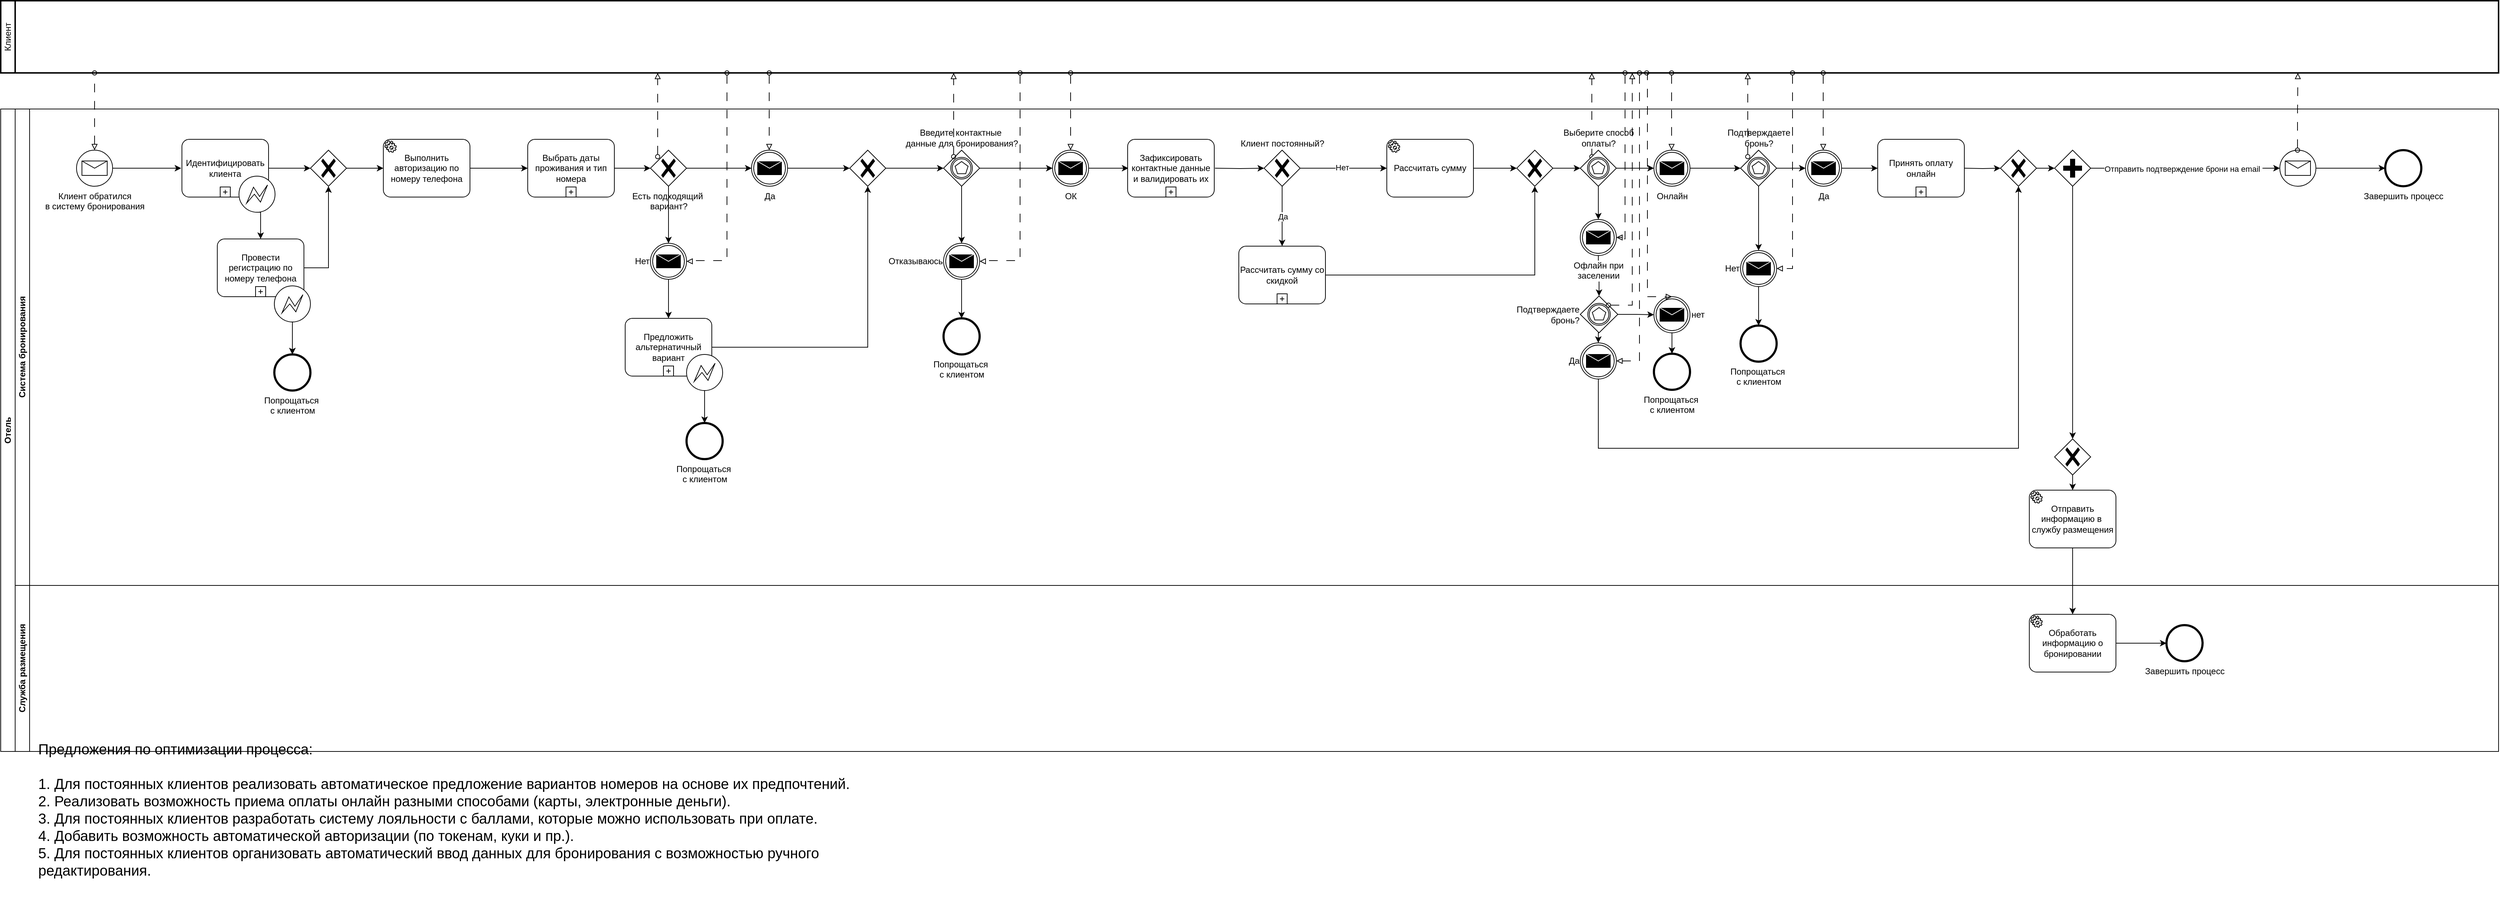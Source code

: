 <mxfile version="24.2.8" type="device">
  <diagram name="Страница — 1" id="9ZE65l1KGwTKhNTBGq4V">
    <mxGraphModel dx="1225" dy="711" grid="1" gridSize="10" guides="1" tooltips="1" connect="1" arrows="1" fold="1" page="1" pageScale="1" pageWidth="827" pageHeight="1169" math="0" shadow="0">
      <root>
        <mxCell id="0" />
        <mxCell id="1" parent="0" />
        <mxCell id="1THvELaNy-AiXl3zuCS2-1" value="Клиент" style="swimlane;html=1;startSize=20;fontStyle=0;collapsible=0;horizontal=0;swimlaneLine=1;swimlaneFillColor=#ffffff;strokeWidth=2;whiteSpace=wrap;" vertex="1" parent="1">
          <mxGeometry x="40" y="30" width="3460" height="100" as="geometry" />
        </mxCell>
        <mxCell id="1THvELaNy-AiXl3zuCS2-7" value="Отель" style="swimlane;html=1;childLayout=stackLayout;resizeParent=1;resizeParentMax=0;horizontal=0;startSize=20;horizontalStack=0;whiteSpace=wrap;" vertex="1" parent="1">
          <mxGeometry x="40" y="180" width="3460" height="890" as="geometry" />
        </mxCell>
        <mxCell id="1THvELaNy-AiXl3zuCS2-8" value="Система бронирования" style="swimlane;html=1;startSize=20;horizontal=0;" vertex="1" parent="1THvELaNy-AiXl3zuCS2-7">
          <mxGeometry x="20" width="3440" height="660" as="geometry" />
        </mxCell>
        <mxCell id="1THvELaNy-AiXl3zuCS2-11" value="Клиент обратился&lt;div&gt;в систему бронирования&lt;/div&gt;" style="points=[[0.145,0.145,0],[0.5,0,0],[0.855,0.145,0],[1,0.5,0],[0.855,0.855,0],[0.5,1,0],[0.145,0.855,0],[0,0.5,0]];shape=mxgraph.bpmn.event;html=1;verticalLabelPosition=bottom;labelBackgroundColor=#ffffff;verticalAlign=top;align=center;perimeter=ellipsePerimeter;outlineConnect=0;aspect=fixed;outline=standard;symbol=message;" vertex="1" parent="1THvELaNy-AiXl3zuCS2-8">
          <mxGeometry x="85" y="57" width="50" height="50" as="geometry" />
        </mxCell>
        <mxCell id="1THvELaNy-AiXl3zuCS2-18" style="edgeStyle=orthogonalEdgeStyle;rounded=0;orthogonalLoop=1;jettySize=auto;html=1;exitX=1;exitY=0.5;exitDx=0;exitDy=0;exitPerimeter=0;entryX=0;entryY=0.5;entryDx=0;entryDy=0;entryPerimeter=0;" edge="1" parent="1THvELaNy-AiXl3zuCS2-8" source="1THvELaNy-AiXl3zuCS2-11">
          <mxGeometry relative="1" as="geometry">
            <mxPoint x="230" y="82" as="targetPoint" />
          </mxGeometry>
        </mxCell>
        <mxCell id="1THvELaNy-AiXl3zuCS2-32" style="edgeStyle=orthogonalEdgeStyle;rounded=0;orthogonalLoop=1;jettySize=auto;html=1;exitX=1;exitY=0.5;exitDx=0;exitDy=0;exitPerimeter=0;" edge="1" parent="1THvELaNy-AiXl3zuCS2-8" source="1THvELaNy-AiXl3zuCS2-20" target="1THvELaNy-AiXl3zuCS2-31">
          <mxGeometry relative="1" as="geometry" />
        </mxCell>
        <mxCell id="1THvELaNy-AiXl3zuCS2-20" value="Идентифицировать&lt;div&gt;клиента&lt;/div&gt;" style="points=[[0.25,0,0],[0.5,0,0],[0.75,0,0],[1,0.25,0],[1,0.5,0],[1,0.75,0],[0.75,1,0],[0.5,1,0],[0.25,1,0],[0,0.75,0],[0,0.5,0],[0,0.25,0]];shape=mxgraph.bpmn.task;whiteSpace=wrap;rectStyle=rounded;size=10;html=1;container=1;expand=0;collapsible=0;taskMarker=abstract;isLoopSub=1;" vertex="1" parent="1THvELaNy-AiXl3zuCS2-8">
          <mxGeometry x="231" y="42" width="120" height="80" as="geometry" />
        </mxCell>
        <mxCell id="1THvELaNy-AiXl3zuCS2-21" value="" style="points=[[0.145,0.145,0],[0.5,0,0],[0.855,0.145,0],[1,0.5,0],[0.855,0.855,0],[0.5,1,0],[0.145,0.855,0],[0,0.5,0]];shape=mxgraph.bpmn.event;html=1;verticalLabelPosition=bottom;labelBackgroundColor=#ffffff;verticalAlign=top;align=center;perimeter=ellipsePerimeter;outlineConnect=0;aspect=fixed;outline=eventInt;symbol=error;" vertex="1" parent="1THvELaNy-AiXl3zuCS2-20">
          <mxGeometry x="79" y="51" width="50" height="50" as="geometry" />
        </mxCell>
        <mxCell id="1THvELaNy-AiXl3zuCS2-36" style="edgeStyle=orthogonalEdgeStyle;rounded=0;orthogonalLoop=1;jettySize=auto;html=1;exitX=1;exitY=0.5;exitDx=0;exitDy=0;exitPerimeter=0;" edge="1" parent="1THvELaNy-AiXl3zuCS2-8" source="1THvELaNy-AiXl3zuCS2-22">
          <mxGeometry relative="1" as="geometry">
            <mxPoint x="710" y="82" as="targetPoint" />
          </mxGeometry>
        </mxCell>
        <mxCell id="1THvELaNy-AiXl3zuCS2-22" value="Выполнить авторизацию по номеру телефона" style="points=[[0.25,0,0],[0.5,0,0],[0.75,0,0],[1,0.25,0],[1,0.5,0],[1,0.75,0],[0.75,1,0],[0.5,1,0],[0.25,1,0],[0,0.75,0],[0,0.5,0],[0,0.25,0]];shape=mxgraph.bpmn.task;whiteSpace=wrap;rectStyle=rounded;size=10;html=1;container=1;expand=0;collapsible=0;taskMarker=service;" vertex="1" parent="1THvELaNy-AiXl3zuCS2-8">
          <mxGeometry x="510" y="42" width="120" height="80" as="geometry" />
        </mxCell>
        <mxCell id="1THvELaNy-AiXl3zuCS2-24" value="Провести регистрацию по номеру телефона" style="points=[[0.25,0,0],[0.5,0,0],[0.75,0,0],[1,0.25,0],[1,0.5,0],[1,0.75,0],[0.75,1,0],[0.5,1,0],[0.25,1,0],[0,0.75,0],[0,0.5,0],[0,0.25,0]];shape=mxgraph.bpmn.task;whiteSpace=wrap;rectStyle=rounded;size=10;html=1;container=1;expand=0;collapsible=0;taskMarker=abstract;isLoopSub=1;" vertex="1" parent="1THvELaNy-AiXl3zuCS2-8">
          <mxGeometry x="280" y="180" width="120" height="80" as="geometry" />
        </mxCell>
        <mxCell id="1THvELaNy-AiXl3zuCS2-25" value="" style="points=[[0.145,0.145,0],[0.5,0,0],[0.855,0.145,0],[1,0.5,0],[0.855,0.855,0],[0.5,1,0],[0.145,0.855,0],[0,0.5,0]];shape=mxgraph.bpmn.event;html=1;verticalLabelPosition=bottom;labelBackgroundColor=#ffffff;verticalAlign=top;align=center;perimeter=ellipsePerimeter;outlineConnect=0;aspect=fixed;outline=eventInt;symbol=error;" vertex="1" parent="1THvELaNy-AiXl3zuCS2-24">
          <mxGeometry x="79" y="65" width="50" height="50" as="geometry" />
        </mxCell>
        <mxCell id="1THvELaNy-AiXl3zuCS2-26" style="edgeStyle=orthogonalEdgeStyle;rounded=0;orthogonalLoop=1;jettySize=auto;html=1;exitX=0.5;exitY=1;exitDx=0;exitDy=0;exitPerimeter=0;entryX=0.5;entryY=0;entryDx=0;entryDy=0;entryPerimeter=0;" edge="1" parent="1THvELaNy-AiXl3zuCS2-8" source="1THvELaNy-AiXl3zuCS2-21" target="1THvELaNy-AiXl3zuCS2-24">
          <mxGeometry relative="1" as="geometry" />
        </mxCell>
        <mxCell id="1THvELaNy-AiXl3zuCS2-27" value="Попрощаться&amp;nbsp;&lt;div&gt;с клиентом&lt;/div&gt;" style="points=[[0.145,0.145,0],[0.5,0,0],[0.855,0.145,0],[1,0.5,0],[0.855,0.855,0],[0.5,1,0],[0.145,0.855,0],[0,0.5,0]];shape=mxgraph.bpmn.event;html=1;verticalLabelPosition=bottom;labelBackgroundColor=#ffffff;verticalAlign=top;align=center;perimeter=ellipsePerimeter;outlineConnect=0;aspect=fixed;outline=end;symbol=terminate2;" vertex="1" parent="1THvELaNy-AiXl3zuCS2-8">
          <mxGeometry x="359" y="340" width="50" height="50" as="geometry" />
        </mxCell>
        <mxCell id="1THvELaNy-AiXl3zuCS2-29" style="edgeStyle=orthogonalEdgeStyle;rounded=0;orthogonalLoop=1;jettySize=auto;html=1;exitX=0.5;exitY=1;exitDx=0;exitDy=0;exitPerimeter=0;entryX=0.5;entryY=0;entryDx=0;entryDy=0;entryPerimeter=0;" edge="1" parent="1THvELaNy-AiXl3zuCS2-8" source="1THvELaNy-AiXl3zuCS2-25" target="1THvELaNy-AiXl3zuCS2-27">
          <mxGeometry relative="1" as="geometry" />
        </mxCell>
        <mxCell id="1THvELaNy-AiXl3zuCS2-31" value="" style="points=[[0.25,0.25,0],[0.5,0,0],[0.75,0.25,0],[1,0.5,0],[0.75,0.75,0],[0.5,1,0],[0.25,0.75,0],[0,0.5,0]];shape=mxgraph.bpmn.gateway2;html=1;verticalLabelPosition=bottom;labelBackgroundColor=#ffffff;verticalAlign=top;align=center;perimeter=rhombusPerimeter;outlineConnect=0;outline=none;symbol=none;gwType=exclusive;" vertex="1" parent="1THvELaNy-AiXl3zuCS2-8">
          <mxGeometry x="409" y="57" width="50" height="50" as="geometry" />
        </mxCell>
        <mxCell id="1THvELaNy-AiXl3zuCS2-33" style="edgeStyle=orthogonalEdgeStyle;rounded=0;orthogonalLoop=1;jettySize=auto;html=1;exitX=1;exitY=0.5;exitDx=0;exitDy=0;exitPerimeter=0;entryX=0.5;entryY=1;entryDx=0;entryDy=0;entryPerimeter=0;" edge="1" parent="1THvELaNy-AiXl3zuCS2-8" source="1THvELaNy-AiXl3zuCS2-24" target="1THvELaNy-AiXl3zuCS2-31">
          <mxGeometry relative="1" as="geometry" />
        </mxCell>
        <mxCell id="1THvELaNy-AiXl3zuCS2-34" style="edgeStyle=orthogonalEdgeStyle;rounded=0;orthogonalLoop=1;jettySize=auto;html=1;exitX=1;exitY=0.5;exitDx=0;exitDy=0;exitPerimeter=0;entryX=0;entryY=0.5;entryDx=0;entryDy=0;entryPerimeter=0;" edge="1" parent="1THvELaNy-AiXl3zuCS2-8" source="1THvELaNy-AiXl3zuCS2-31" target="1THvELaNy-AiXl3zuCS2-22">
          <mxGeometry relative="1" as="geometry" />
        </mxCell>
        <mxCell id="1THvELaNy-AiXl3zuCS2-38" value="Введите контактные&amp;nbsp;&lt;div&gt;данные для бронирования?&lt;/div&gt;" style="points=[[0.25,0.25,0],[0.5,0,0],[0.75,0.25,0],[1,0.5,0],[0.75,0.75,0],[0.5,1,0],[0.25,0.75,0],[0,0.5,0]];shape=mxgraph.bpmn.gateway2;html=1;verticalLabelPosition=top;labelBackgroundColor=#ffffff;verticalAlign=bottom;align=center;perimeter=rhombusPerimeter;outlineConnect=0;outline=catching;symbol=multiple;labelPosition=center;" vertex="1" parent="1THvELaNy-AiXl3zuCS2-8">
          <mxGeometry x="1286" y="57" width="50" height="50" as="geometry" />
        </mxCell>
        <mxCell id="1THvELaNy-AiXl3zuCS2-40" value="ОК" style="points=[[0.145,0.145,0],[0.5,0,0],[0.855,0.145,0],[1,0.5,0],[0.855,0.855,0],[0.5,1,0],[0.145,0.855,0],[0,0.5,0]];shape=mxgraph.bpmn.event;html=1;verticalLabelPosition=bottom;labelBackgroundColor=#ffffff;verticalAlign=top;align=center;perimeter=ellipsePerimeter;outlineConnect=0;aspect=fixed;outline=throwing;symbol=message;" vertex="1" parent="1THvELaNy-AiXl3zuCS2-8">
          <mxGeometry x="1437" y="57" width="50" height="50" as="geometry" />
        </mxCell>
        <mxCell id="1THvELaNy-AiXl3zuCS2-52" style="edgeStyle=orthogonalEdgeStyle;rounded=0;orthogonalLoop=1;jettySize=auto;html=1;exitX=0.5;exitY=1;exitDx=0;exitDy=0;exitPerimeter=0;" edge="1" parent="1THvELaNy-AiXl3zuCS2-8" source="1THvELaNy-AiXl3zuCS2-45" target="1THvELaNy-AiXl3zuCS2-51">
          <mxGeometry relative="1" as="geometry" />
        </mxCell>
        <mxCell id="1THvELaNy-AiXl3zuCS2-45" value="Отказываюсь" style="points=[[0.145,0.145,0],[0.5,0,0],[0.855,0.145,0],[1,0.5,0],[0.855,0.855,0],[0.5,1,0],[0.145,0.855,0],[0,0.5,0]];shape=mxgraph.bpmn.event;html=1;verticalLabelPosition=middle;labelBackgroundColor=#ffffff;verticalAlign=middle;align=right;perimeter=ellipsePerimeter;outlineConnect=0;aspect=fixed;outline=throwing;symbol=message;labelPosition=left;" vertex="1" parent="1THvELaNy-AiXl3zuCS2-8">
          <mxGeometry x="1286" y="186" width="50" height="50" as="geometry" />
        </mxCell>
        <mxCell id="1THvELaNy-AiXl3zuCS2-47" style="edgeStyle=orthogonalEdgeStyle;rounded=0;orthogonalLoop=1;jettySize=auto;html=1;dashed=1;dashPattern=12 12;strokeColor=default;align=center;verticalAlign=middle;fontFamily=Helvetica;fontSize=11;fontColor=default;labelBackgroundColor=default;startArrow=oval;startFill=0;endArrow=block;endFill=0;entryX=0.5;entryY=0;entryDx=0;entryDy=0;entryPerimeter=0;" edge="1" parent="1THvELaNy-AiXl3zuCS2-8" target="1THvELaNy-AiXl3zuCS2-40">
          <mxGeometry relative="1" as="geometry">
            <mxPoint x="1462" y="101.818" as="targetPoint" />
            <Array as="points">
              <mxPoint x="1462" y="57" />
            </Array>
            <mxPoint x="1462" y="-50" as="sourcePoint" />
          </mxGeometry>
        </mxCell>
        <mxCell id="1THvELaNy-AiXl3zuCS2-50" style="edgeStyle=orthogonalEdgeStyle;rounded=0;orthogonalLoop=1;jettySize=auto;html=1;dashed=1;dashPattern=12 12;strokeColor=default;align=center;verticalAlign=middle;fontFamily=Helvetica;fontSize=11;fontColor=default;labelBackgroundColor=default;startArrow=oval;startFill=0;endArrow=block;endFill=0;entryX=1;entryY=0.5;entryDx=0;entryDy=0;entryPerimeter=0;" edge="1" parent="1THvELaNy-AiXl3zuCS2-8" target="1THvELaNy-AiXl3zuCS2-45">
          <mxGeometry relative="1" as="geometry">
            <mxPoint x="1392" y="71" as="targetPoint" />
            <Array as="points">
              <mxPoint x="1392" y="210" />
              <mxPoint x="1342" y="210" />
            </Array>
            <mxPoint x="1392" y="-50" as="sourcePoint" />
          </mxGeometry>
        </mxCell>
        <mxCell id="1THvELaNy-AiXl3zuCS2-51" value="Попрощаться&amp;nbsp;&lt;div&gt;с клиентом&lt;/div&gt;" style="points=[[0.145,0.145,0],[0.5,0,0],[0.855,0.145,0],[1,0.5,0],[0.855,0.855,0],[0.5,1,0],[0.145,0.855,0],[0,0.5,0]];shape=mxgraph.bpmn.event;html=1;verticalLabelPosition=bottom;labelBackgroundColor=#ffffff;verticalAlign=top;align=center;perimeter=ellipsePerimeter;outlineConnect=0;aspect=fixed;outline=end;symbol=terminate2;" vertex="1" parent="1THvELaNy-AiXl3zuCS2-8">
          <mxGeometry x="1286" y="290" width="50" height="50" as="geometry" />
        </mxCell>
        <mxCell id="1THvELaNy-AiXl3zuCS2-53" style="edgeStyle=orthogonalEdgeStyle;rounded=0;orthogonalLoop=1;jettySize=auto;html=1;exitX=1;exitY=0.5;exitDx=0;exitDy=0;exitPerimeter=0;entryX=0;entryY=0.5;entryDx=0;entryDy=0;entryPerimeter=0;" edge="1" parent="1THvELaNy-AiXl3zuCS2-8" source="1THvELaNy-AiXl3zuCS2-38" target="1THvELaNy-AiXl3zuCS2-40">
          <mxGeometry relative="1" as="geometry" />
        </mxCell>
        <mxCell id="1THvELaNy-AiXl3zuCS2-54" style="edgeStyle=orthogonalEdgeStyle;rounded=0;orthogonalLoop=1;jettySize=auto;html=1;exitX=0.5;exitY=1;exitDx=0;exitDy=0;exitPerimeter=0;entryX=0.5;entryY=0;entryDx=0;entryDy=0;entryPerimeter=0;" edge="1" parent="1THvELaNy-AiXl3zuCS2-8" source="1THvELaNy-AiXl3zuCS2-38" target="1THvELaNy-AiXl3zuCS2-45">
          <mxGeometry relative="1" as="geometry" />
        </mxCell>
        <mxCell id="1THvELaNy-AiXl3zuCS2-57" value="Выбрать даты проживания и тип номера" style="points=[[0.25,0,0],[0.5,0,0],[0.75,0,0],[1,0.25,0],[1,0.5,0],[1,0.75,0],[0.75,1,0],[0.5,1,0],[0.25,1,0],[0,0.75,0],[0,0.5,0],[0,0.25,0]];shape=mxgraph.bpmn.task;whiteSpace=wrap;rectStyle=rounded;size=10;html=1;container=1;expand=0;collapsible=0;taskMarker=abstract;isLoopSub=1;" vertex="1" parent="1THvELaNy-AiXl3zuCS2-8">
          <mxGeometry x="710" y="42" width="120" height="80" as="geometry" />
        </mxCell>
        <mxCell id="1THvELaNy-AiXl3zuCS2-60" value="Есть подходящий&amp;nbsp;&lt;div&gt;вариант?&lt;/div&gt;" style="points=[[0.25,0.25,0],[0.5,0,0],[0.75,0.25,0],[1,0.5,0],[0.75,0.75,0],[0.5,1,0],[0.25,0.75,0],[0,0.5,0]];shape=mxgraph.bpmn.gateway2;html=1;verticalLabelPosition=bottom;labelBackgroundColor=#ffffff;verticalAlign=top;align=center;perimeter=rhombusPerimeter;outlineConnect=0;outline=none;symbol=none;gwType=exclusive;" vertex="1" parent="1THvELaNy-AiXl3zuCS2-8">
          <mxGeometry x="880" y="57" width="50" height="50" as="geometry" />
        </mxCell>
        <mxCell id="1THvELaNy-AiXl3zuCS2-61" style="edgeStyle=orthogonalEdgeStyle;rounded=0;orthogonalLoop=1;jettySize=auto;html=1;exitX=1;exitY=0.5;exitDx=0;exitDy=0;exitPerimeter=0;entryX=0;entryY=0.5;entryDx=0;entryDy=0;entryPerimeter=0;" edge="1" parent="1THvELaNy-AiXl3zuCS2-8" source="1THvELaNy-AiXl3zuCS2-57" target="1THvELaNy-AiXl3zuCS2-60">
          <mxGeometry relative="1" as="geometry" />
        </mxCell>
        <mxCell id="1THvELaNy-AiXl3zuCS2-39" style="edgeStyle=orthogonalEdgeStyle;rounded=0;orthogonalLoop=1;jettySize=auto;html=1;dashed=1;dashPattern=12 12;strokeColor=default;align=center;verticalAlign=middle;fontFamily=Helvetica;fontSize=11;fontColor=default;labelBackgroundColor=default;startArrow=oval;startFill=0;endArrow=block;endFill=0;" edge="1" parent="1THvELaNy-AiXl3zuCS2-8">
          <mxGeometry relative="1" as="geometry">
            <mxPoint x="890" y="-50" as="targetPoint" />
            <Array as="points">
              <mxPoint x="890" y="66" />
            </Array>
            <mxPoint x="890" y="66" as="sourcePoint" />
          </mxGeometry>
        </mxCell>
        <mxCell id="1THvELaNy-AiXl3zuCS2-63" value="Да" style="points=[[0.145,0.145,0],[0.5,0,0],[0.855,0.145,0],[1,0.5,0],[0.855,0.855,0],[0.5,1,0],[0.145,0.855,0],[0,0.5,0]];shape=mxgraph.bpmn.event;html=1;verticalLabelPosition=bottom;labelBackgroundColor=#ffffff;verticalAlign=top;align=center;perimeter=ellipsePerimeter;outlineConnect=0;aspect=fixed;outline=throwing;symbol=message;" vertex="1" parent="1THvELaNy-AiXl3zuCS2-8">
          <mxGeometry x="1020" y="57" width="50" height="50" as="geometry" />
        </mxCell>
        <mxCell id="1THvELaNy-AiXl3zuCS2-64" style="edgeStyle=orthogonalEdgeStyle;rounded=0;orthogonalLoop=1;jettySize=auto;html=1;dashed=1;dashPattern=12 12;strokeColor=default;align=center;verticalAlign=middle;fontFamily=Helvetica;fontSize=11;fontColor=default;labelBackgroundColor=default;startArrow=oval;startFill=0;endArrow=block;endFill=0;entryX=0.5;entryY=0;entryDx=0;entryDy=0;entryPerimeter=0;" edge="1" parent="1THvELaNy-AiXl3zuCS2-8">
          <mxGeometry relative="1" as="geometry">
            <mxPoint x="1044.5" y="57" as="targetPoint" />
            <Array as="points">
              <mxPoint x="1044.5" y="57" />
            </Array>
            <mxPoint x="1044.5" y="-50" as="sourcePoint" />
          </mxGeometry>
        </mxCell>
        <mxCell id="1THvELaNy-AiXl3zuCS2-65" style="edgeStyle=orthogonalEdgeStyle;rounded=0;orthogonalLoop=1;jettySize=auto;html=1;exitX=0.5;exitY=1;exitDx=0;exitDy=0;exitPerimeter=0;" edge="1" parent="1THvELaNy-AiXl3zuCS2-8" source="1THvELaNy-AiXl3zuCS2-66">
          <mxGeometry relative="1" as="geometry">
            <mxPoint x="905" y="290" as="targetPoint" />
          </mxGeometry>
        </mxCell>
        <mxCell id="1THvELaNy-AiXl3zuCS2-66" value="Нет" style="points=[[0.145,0.145,0],[0.5,0,0],[0.855,0.145,0],[1,0.5,0],[0.855,0.855,0],[0.5,1,0],[0.145,0.855,0],[0,0.5,0]];shape=mxgraph.bpmn.event;html=1;verticalLabelPosition=middle;labelBackgroundColor=#ffffff;verticalAlign=middle;align=right;perimeter=ellipsePerimeter;outlineConnect=0;aspect=fixed;outline=throwing;symbol=message;labelPosition=left;" vertex="1" parent="1THvELaNy-AiXl3zuCS2-8">
          <mxGeometry x="880" y="186" width="50" height="50" as="geometry" />
        </mxCell>
        <mxCell id="1THvELaNy-AiXl3zuCS2-67" style="edgeStyle=orthogonalEdgeStyle;rounded=0;orthogonalLoop=1;jettySize=auto;html=1;dashed=1;dashPattern=12 12;strokeColor=default;align=center;verticalAlign=middle;fontFamily=Helvetica;fontSize=11;fontColor=default;labelBackgroundColor=default;startArrow=oval;startFill=0;endArrow=block;endFill=0;entryX=1;entryY=0.5;entryDx=0;entryDy=0;entryPerimeter=0;" edge="1" parent="1THvELaNy-AiXl3zuCS2-8" target="1THvELaNy-AiXl3zuCS2-66">
          <mxGeometry relative="1" as="geometry">
            <mxPoint x="986" y="71" as="targetPoint" />
            <Array as="points">
              <mxPoint x="986" y="210" />
              <mxPoint x="936" y="210" />
            </Array>
            <mxPoint x="986" y="-50" as="sourcePoint" />
          </mxGeometry>
        </mxCell>
        <mxCell id="1THvELaNy-AiXl3zuCS2-69" style="edgeStyle=orthogonalEdgeStyle;rounded=0;orthogonalLoop=1;jettySize=auto;html=1;exitX=0.5;exitY=1;exitDx=0;exitDy=0;exitPerimeter=0;entryX=0.5;entryY=0;entryDx=0;entryDy=0;entryPerimeter=0;" edge="1" parent="1THvELaNy-AiXl3zuCS2-8" source="1THvELaNy-AiXl3zuCS2-60" target="1THvELaNy-AiXl3zuCS2-66">
          <mxGeometry relative="1" as="geometry" />
        </mxCell>
        <mxCell id="1THvELaNy-AiXl3zuCS2-70" style="edgeStyle=orthogonalEdgeStyle;rounded=0;orthogonalLoop=1;jettySize=auto;html=1;exitX=1;exitY=0.5;exitDx=0;exitDy=0;exitPerimeter=0;entryX=0;entryY=0.5;entryDx=0;entryDy=0;entryPerimeter=0;" edge="1" parent="1THvELaNy-AiXl3zuCS2-8" source="1THvELaNy-AiXl3zuCS2-60" target="1THvELaNy-AiXl3zuCS2-63">
          <mxGeometry relative="1" as="geometry" />
        </mxCell>
        <mxCell id="1THvELaNy-AiXl3zuCS2-71" value="Предложить альтернатичный вариант" style="points=[[0.25,0,0],[0.5,0,0],[0.75,0,0],[1,0.25,0],[1,0.5,0],[1,0.75,0],[0.75,1,0],[0.5,1,0],[0.25,1,0],[0,0.75,0],[0,0.5,0],[0,0.25,0]];shape=mxgraph.bpmn.task;whiteSpace=wrap;rectStyle=rounded;size=10;html=1;container=1;expand=0;collapsible=0;taskMarker=abstract;isLoopSub=1;" vertex="1" parent="1THvELaNy-AiXl3zuCS2-8">
          <mxGeometry x="845" y="290" width="120" height="80" as="geometry" />
        </mxCell>
        <mxCell id="1THvELaNy-AiXl3zuCS2-75" value="" style="points=[[0.145,0.145,0],[0.5,0,0],[0.855,0.145,0],[1,0.5,0],[0.855,0.855,0],[0.5,1,0],[0.145,0.855,0],[0,0.5,0]];shape=mxgraph.bpmn.event;html=1;verticalLabelPosition=bottom;labelBackgroundColor=#ffffff;verticalAlign=top;align=center;perimeter=ellipsePerimeter;outlineConnect=0;aspect=fixed;outline=eventInt;symbol=error;" vertex="1" parent="1THvELaNy-AiXl3zuCS2-71">
          <mxGeometry x="85" y="50" width="50" height="50" as="geometry" />
        </mxCell>
        <mxCell id="1THvELaNy-AiXl3zuCS2-76" value="Попрощаться&amp;nbsp;&lt;div&gt;с клиентом&lt;/div&gt;" style="points=[[0.145,0.145,0],[0.5,0,0],[0.855,0.145,0],[1,0.5,0],[0.855,0.855,0],[0.5,1,0],[0.145,0.855,0],[0,0.5,0]];shape=mxgraph.bpmn.event;html=1;verticalLabelPosition=bottom;labelBackgroundColor=#ffffff;verticalAlign=top;align=center;perimeter=ellipsePerimeter;outlineConnect=0;aspect=fixed;outline=end;symbol=terminate2;" vertex="1" parent="1THvELaNy-AiXl3zuCS2-71">
          <mxGeometry x="85" y="145" width="50" height="50" as="geometry" />
        </mxCell>
        <mxCell id="1THvELaNy-AiXl3zuCS2-77" value="" style="edgeStyle=orthogonalEdgeStyle;rounded=0;orthogonalLoop=1;jettySize=auto;html=1;" edge="1" parent="1THvELaNy-AiXl3zuCS2-71" source="1THvELaNy-AiXl3zuCS2-75" target="1THvELaNy-AiXl3zuCS2-76">
          <mxGeometry relative="1" as="geometry" />
        </mxCell>
        <mxCell id="1THvELaNy-AiXl3zuCS2-74" value="" style="edgeStyle=orthogonalEdgeStyle;rounded=0;orthogonalLoop=1;jettySize=auto;html=1;" edge="1" parent="1THvELaNy-AiXl3zuCS2-8" source="1THvELaNy-AiXl3zuCS2-25" target="1THvELaNy-AiXl3zuCS2-27">
          <mxGeometry relative="1" as="geometry" />
        </mxCell>
        <mxCell id="1THvELaNy-AiXl3zuCS2-78" value="" style="points=[[0.25,0.25,0],[0.5,0,0],[0.75,0.25,0],[1,0.5,0],[0.75,0.75,0],[0.5,1,0],[0.25,0.75,0],[0,0.5,0]];shape=mxgraph.bpmn.gateway2;html=1;verticalLabelPosition=bottom;labelBackgroundColor=#ffffff;verticalAlign=top;align=center;perimeter=rhombusPerimeter;outlineConnect=0;outline=none;symbol=none;gwType=exclusive;" vertex="1" parent="1THvELaNy-AiXl3zuCS2-8">
          <mxGeometry x="1156" y="57" width="50" height="50" as="geometry" />
        </mxCell>
        <mxCell id="1THvELaNy-AiXl3zuCS2-79" style="edgeStyle=orthogonalEdgeStyle;rounded=0;orthogonalLoop=1;jettySize=auto;html=1;exitX=1;exitY=0.5;exitDx=0;exitDy=0;exitPerimeter=0;entryX=0;entryY=0.5;entryDx=0;entryDy=0;entryPerimeter=0;" edge="1" parent="1THvELaNy-AiXl3zuCS2-8" source="1THvELaNy-AiXl3zuCS2-63" target="1THvELaNy-AiXl3zuCS2-78">
          <mxGeometry relative="1" as="geometry" />
        </mxCell>
        <mxCell id="1THvELaNy-AiXl3zuCS2-80" style="edgeStyle=orthogonalEdgeStyle;rounded=0;orthogonalLoop=1;jettySize=auto;html=1;exitX=1;exitY=0.5;exitDx=0;exitDy=0;exitPerimeter=0;entryX=0.5;entryY=1;entryDx=0;entryDy=0;entryPerimeter=0;" edge="1" parent="1THvELaNy-AiXl3zuCS2-8" source="1THvELaNy-AiXl3zuCS2-71" target="1THvELaNy-AiXl3zuCS2-78">
          <mxGeometry relative="1" as="geometry" />
        </mxCell>
        <mxCell id="1THvELaNy-AiXl3zuCS2-81" style="edgeStyle=orthogonalEdgeStyle;rounded=0;orthogonalLoop=1;jettySize=auto;html=1;exitX=1;exitY=0.5;exitDx=0;exitDy=0;exitPerimeter=0;entryX=0;entryY=0.5;entryDx=0;entryDy=0;entryPerimeter=0;" edge="1" parent="1THvELaNy-AiXl3zuCS2-8" source="1THvELaNy-AiXl3zuCS2-78" target="1THvELaNy-AiXl3zuCS2-38">
          <mxGeometry relative="1" as="geometry" />
        </mxCell>
        <mxCell id="1THvELaNy-AiXl3zuCS2-82" style="edgeStyle=orthogonalEdgeStyle;rounded=0;orthogonalLoop=1;jettySize=auto;html=1;exitX=1;exitY=0.5;exitDx=0;exitDy=0;exitPerimeter=0;entryX=0;entryY=0.5;entryDx=0;entryDy=0;entryPerimeter=0;" edge="1" parent="1THvELaNy-AiXl3zuCS2-8" source="1THvELaNy-AiXl3zuCS2-40">
          <mxGeometry relative="1" as="geometry">
            <mxPoint x="1542" y="82" as="targetPoint" />
          </mxGeometry>
        </mxCell>
        <mxCell id="1THvELaNy-AiXl3zuCS2-85" style="edgeStyle=orthogonalEdgeStyle;rounded=0;orthogonalLoop=1;jettySize=auto;html=1;exitX=1;exitY=0.5;exitDx=0;exitDy=0;exitPerimeter=0;" edge="1" parent="1THvELaNy-AiXl3zuCS2-8" source="1THvELaNy-AiXl3zuCS2-83">
          <mxGeometry relative="1" as="geometry">
            <mxPoint x="1900" y="82" as="targetPoint" />
          </mxGeometry>
        </mxCell>
        <mxCell id="1THvELaNy-AiXl3zuCS2-87" value="Нет" style="edgeLabel;html=1;align=center;verticalAlign=middle;resizable=0;points=[];" vertex="1" connectable="0" parent="1THvELaNy-AiXl3zuCS2-85">
          <mxGeometry x="-0.04" y="-4" relative="1" as="geometry">
            <mxPoint y="-5" as="offset" />
          </mxGeometry>
        </mxCell>
        <mxCell id="1THvELaNy-AiXl3zuCS2-86" value="Да" style="edgeStyle=orthogonalEdgeStyle;rounded=0;orthogonalLoop=1;jettySize=auto;html=1;exitX=0.5;exitY=1;exitDx=0;exitDy=0;exitPerimeter=0;" edge="1" parent="1THvELaNy-AiXl3zuCS2-8" source="1THvELaNy-AiXl3zuCS2-83">
          <mxGeometry x="0.006" relative="1" as="geometry">
            <mxPoint x="1755" y="190" as="targetPoint" />
            <mxPoint as="offset" />
          </mxGeometry>
        </mxCell>
        <mxCell id="1THvELaNy-AiXl3zuCS2-83" value="Клиент постоянный?" style="points=[[0.25,0.25,0],[0.5,0,0],[0.75,0.25,0],[1,0.5,0],[0.75,0.75,0],[0.5,1,0],[0.25,0.75,0],[0,0.5,0]];shape=mxgraph.bpmn.gateway2;html=1;verticalLabelPosition=top;labelBackgroundColor=#ffffff;verticalAlign=bottom;align=center;perimeter=rhombusPerimeter;outlineConnect=0;outline=none;symbol=none;gwType=exclusive;labelPosition=center;" vertex="1" parent="1THvELaNy-AiXl3zuCS2-8">
          <mxGeometry x="1730" y="57" width="50" height="50" as="geometry" />
        </mxCell>
        <mxCell id="1THvELaNy-AiXl3zuCS2-84" style="edgeStyle=orthogonalEdgeStyle;rounded=0;orthogonalLoop=1;jettySize=auto;html=1;exitX=1;exitY=0.5;exitDx=0;exitDy=0;exitPerimeter=0;entryX=0;entryY=0.5;entryDx=0;entryDy=0;entryPerimeter=0;" edge="1" parent="1THvELaNy-AiXl3zuCS2-8" target="1THvELaNy-AiXl3zuCS2-83">
          <mxGeometry relative="1" as="geometry">
            <mxPoint x="1662" y="82" as="sourcePoint" />
          </mxGeometry>
        </mxCell>
        <mxCell id="1THvELaNy-AiXl3zuCS2-89" value="Рассчитать сумму со скидкой" style="points=[[0.25,0,0],[0.5,0,0],[0.75,0,0],[1,0.25,0],[1,0.5,0],[1,0.75,0],[0.75,1,0],[0.5,1,0],[0.25,1,0],[0,0.75,0],[0,0.5,0],[0,0.25,0]];shape=mxgraph.bpmn.task;whiteSpace=wrap;rectStyle=rounded;size=10;html=1;container=1;expand=0;collapsible=0;taskMarker=abstract;isLoopSub=1;" vertex="1" parent="1THvELaNy-AiXl3zuCS2-8">
          <mxGeometry x="1695" y="190" width="120" height="80" as="geometry" />
        </mxCell>
        <mxCell id="1THvELaNy-AiXl3zuCS2-90" value="Рассчитать сумму" style="points=[[0.25,0,0],[0.5,0,0],[0.75,0,0],[1,0.25,0],[1,0.5,0],[1,0.75,0],[0.75,1,0],[0.5,1,0],[0.25,1,0],[0,0.75,0],[0,0.5,0],[0,0.25,0]];shape=mxgraph.bpmn.task;whiteSpace=wrap;rectStyle=rounded;size=10;html=1;container=1;expand=0;collapsible=0;taskMarker=service;" vertex="1" parent="1THvELaNy-AiXl3zuCS2-8">
          <mxGeometry x="1900" y="42" width="120" height="80" as="geometry" />
        </mxCell>
        <mxCell id="1THvELaNy-AiXl3zuCS2-91" value="" style="points=[[0.25,0.25,0],[0.5,0,0],[0.75,0.25,0],[1,0.5,0],[0.75,0.75,0],[0.5,1,0],[0.25,0.75,0],[0,0.5,0]];shape=mxgraph.bpmn.gateway2;html=1;verticalLabelPosition=top;labelBackgroundColor=#ffffff;verticalAlign=bottom;align=center;perimeter=rhombusPerimeter;outlineConnect=0;outline=none;symbol=none;gwType=exclusive;labelPosition=center;" vertex="1" parent="1THvELaNy-AiXl3zuCS2-8">
          <mxGeometry x="2080" y="57" width="50" height="50" as="geometry" />
        </mxCell>
        <mxCell id="1THvELaNy-AiXl3zuCS2-92" style="edgeStyle=orthogonalEdgeStyle;rounded=0;orthogonalLoop=1;jettySize=auto;html=1;exitX=1;exitY=0.5;exitDx=0;exitDy=0;exitPerimeter=0;entryX=0;entryY=0.5;entryDx=0;entryDy=0;entryPerimeter=0;" edge="1" parent="1THvELaNy-AiXl3zuCS2-8" source="1THvELaNy-AiXl3zuCS2-90" target="1THvELaNy-AiXl3zuCS2-91">
          <mxGeometry relative="1" as="geometry" />
        </mxCell>
        <mxCell id="1THvELaNy-AiXl3zuCS2-93" style="edgeStyle=orthogonalEdgeStyle;rounded=0;orthogonalLoop=1;jettySize=auto;html=1;exitX=1;exitY=0.5;exitDx=0;exitDy=0;exitPerimeter=0;entryX=0.5;entryY=1;entryDx=0;entryDy=0;entryPerimeter=0;" edge="1" parent="1THvELaNy-AiXl3zuCS2-8" source="1THvELaNy-AiXl3zuCS2-89" target="1THvELaNy-AiXl3zuCS2-91">
          <mxGeometry relative="1" as="geometry" />
        </mxCell>
        <mxCell id="1THvELaNy-AiXl3zuCS2-96" style="edgeStyle=orthogonalEdgeStyle;rounded=0;orthogonalLoop=1;jettySize=auto;html=1;dashed=1;dashPattern=12 12;strokeColor=default;align=center;verticalAlign=middle;fontFamily=Helvetica;fontSize=11;fontColor=default;labelBackgroundColor=default;startArrow=oval;startFill=0;endArrow=block;endFill=0;" edge="1" parent="1THvELaNy-AiXl3zuCS2-8">
          <mxGeometry relative="1" as="geometry">
            <mxPoint x="2184" y="-50" as="targetPoint" />
            <Array as="points">
              <mxPoint x="2184" y="20" />
              <mxPoint x="2184" y="20" />
            </Array>
            <mxPoint x="2184" y="66" as="sourcePoint" />
          </mxGeometry>
        </mxCell>
        <mxCell id="1THvELaNy-AiXl3zuCS2-95" value="Выберите способ&lt;div&gt;оплаты?&lt;/div&gt;" style="points=[[0.25,0.25,0],[0.5,0,0],[0.75,0.25,0],[1,0.5,0],[0.75,0.75,0],[0.5,1,0],[0.25,0.75,0],[0,0.5,0]];shape=mxgraph.bpmn.gateway2;html=1;verticalLabelPosition=top;labelBackgroundColor=#ffffff;verticalAlign=bottom;align=center;perimeter=rhombusPerimeter;outlineConnect=0;outline=catching;symbol=multiple;labelPosition=center;" vertex="1" parent="1THvELaNy-AiXl3zuCS2-8">
          <mxGeometry x="2168" y="57" width="50" height="50" as="geometry" />
        </mxCell>
        <mxCell id="1THvELaNy-AiXl3zuCS2-97" style="edgeStyle=orthogonalEdgeStyle;rounded=0;orthogonalLoop=1;jettySize=auto;html=1;exitX=1;exitY=0.5;exitDx=0;exitDy=0;exitPerimeter=0;entryX=0;entryY=0.5;entryDx=0;entryDy=0;entryPerimeter=0;" edge="1" parent="1THvELaNy-AiXl3zuCS2-8" source="1THvELaNy-AiXl3zuCS2-91" target="1THvELaNy-AiXl3zuCS2-95">
          <mxGeometry relative="1" as="geometry" />
        </mxCell>
        <mxCell id="1THvELaNy-AiXl3zuCS2-99" value="Онлайн" style="points=[[0.145,0.145,0],[0.5,0,0],[0.855,0.145,0],[1,0.5,0],[0.855,0.855,0],[0.5,1,0],[0.145,0.855,0],[0,0.5,0]];shape=mxgraph.bpmn.event;html=1;verticalLabelPosition=bottom;labelBackgroundColor=#ffffff;verticalAlign=top;align=center;perimeter=ellipsePerimeter;outlineConnect=0;aspect=fixed;outline=throwing;symbol=message;" vertex="1" parent="1THvELaNy-AiXl3zuCS2-8">
          <mxGeometry x="2270" y="57" width="50" height="50" as="geometry" />
        </mxCell>
        <mxCell id="1THvELaNy-AiXl3zuCS2-164" style="edgeStyle=orthogonalEdgeStyle;rounded=0;orthogonalLoop=1;jettySize=auto;html=1;exitX=0.5;exitY=1;exitDx=0;exitDy=0;exitPerimeter=0;" edge="1" parent="1THvELaNy-AiXl3zuCS2-8" source="1THvELaNy-AiXl3zuCS2-102" target="1THvELaNy-AiXl3zuCS2-163">
          <mxGeometry relative="1" as="geometry" />
        </mxCell>
        <mxCell id="1THvELaNy-AiXl3zuCS2-102" value="Офлайн при&lt;div&gt;заселении&lt;/div&gt;" style="points=[[0.145,0.145,0],[0.5,0,0],[0.855,0.145,0],[1,0.5,0],[0.855,0.855,0],[0.5,1,0],[0.145,0.855,0],[0,0.5,0]];shape=mxgraph.bpmn.event;html=1;verticalLabelPosition=bottom;labelBackgroundColor=#ffffff;verticalAlign=top;align=center;perimeter=ellipsePerimeter;outlineConnect=0;aspect=fixed;outline=throwing;symbol=message;" vertex="1" parent="1THvELaNy-AiXl3zuCS2-8">
          <mxGeometry x="2168" y="153" width="50" height="50" as="geometry" />
        </mxCell>
        <mxCell id="1THvELaNy-AiXl3zuCS2-103" style="edgeStyle=orthogonalEdgeStyle;rounded=0;orthogonalLoop=1;jettySize=auto;html=1;exitX=1;exitY=0.5;exitDx=0;exitDy=0;exitPerimeter=0;entryX=0;entryY=0.5;entryDx=0;entryDy=0;entryPerimeter=0;" edge="1" parent="1THvELaNy-AiXl3zuCS2-8" source="1THvELaNy-AiXl3zuCS2-95" target="1THvELaNy-AiXl3zuCS2-99">
          <mxGeometry relative="1" as="geometry" />
        </mxCell>
        <mxCell id="1THvELaNy-AiXl3zuCS2-104" style="edgeStyle=orthogonalEdgeStyle;rounded=0;orthogonalLoop=1;jettySize=auto;html=1;exitX=0.5;exitY=1;exitDx=0;exitDy=0;exitPerimeter=0;entryX=0.5;entryY=0;entryDx=0;entryDy=0;entryPerimeter=0;" edge="1" parent="1THvELaNy-AiXl3zuCS2-8" source="1THvELaNy-AiXl3zuCS2-95" target="1THvELaNy-AiXl3zuCS2-102">
          <mxGeometry relative="1" as="geometry" />
        </mxCell>
        <mxCell id="1THvELaNy-AiXl3zuCS2-105" style="edgeStyle=orthogonalEdgeStyle;rounded=0;orthogonalLoop=1;jettySize=auto;html=1;dashed=1;dashPattern=12 12;strokeColor=default;align=center;verticalAlign=middle;fontFamily=Helvetica;fontSize=11;fontColor=default;labelBackgroundColor=default;startArrow=oval;startFill=0;endArrow=block;endFill=0;entryX=0.5;entryY=0;entryDx=0;entryDy=0;entryPerimeter=0;" edge="1" parent="1THvELaNy-AiXl3zuCS2-8">
          <mxGeometry relative="1" as="geometry">
            <mxPoint x="2294.5" y="57" as="targetPoint" />
            <Array as="points">
              <mxPoint x="2294.5" y="57" />
            </Array>
            <mxPoint x="2294.5" y="-50" as="sourcePoint" />
          </mxGeometry>
        </mxCell>
        <mxCell id="1THvELaNy-AiXl3zuCS2-106" style="edgeStyle=orthogonalEdgeStyle;rounded=0;orthogonalLoop=1;jettySize=auto;html=1;dashed=1;dashPattern=12 12;strokeColor=default;align=center;verticalAlign=middle;fontFamily=Helvetica;fontSize=11;fontColor=default;labelBackgroundColor=default;startArrow=oval;startFill=0;endArrow=block;endFill=0;entryX=1;entryY=0.5;entryDx=0;entryDy=0;entryPerimeter=0;" edge="1" parent="1THvELaNy-AiXl3zuCS2-8" target="1THvELaNy-AiXl3zuCS2-102">
          <mxGeometry relative="1" as="geometry">
            <mxPoint x="2240" y="57" as="targetPoint" />
            <Array as="points">
              <mxPoint x="2230" y="-50" />
              <mxPoint x="2230" y="180" />
              <mxPoint x="2220" y="180" />
              <mxPoint x="2220" y="178" />
            </Array>
            <mxPoint x="2230" y="-50" as="sourcePoint" />
          </mxGeometry>
        </mxCell>
        <mxCell id="1THvELaNy-AiXl3zuCS2-114" value="Подтверждаете &lt;br&gt;бронь?" style="points=[[0.25,0.25,0],[0.5,0,0],[0.75,0.25,0],[1,0.5,0],[0.75,0.75,0],[0.5,1,0],[0.25,0.75,0],[0,0.5,0]];shape=mxgraph.bpmn.gateway2;html=1;verticalLabelPosition=top;labelBackgroundColor=#ffffff;verticalAlign=bottom;align=center;perimeter=rhombusPerimeter;outlineConnect=0;outline=catching;symbol=multiple;labelPosition=center;" vertex="1" parent="1THvELaNy-AiXl3zuCS2-8">
          <mxGeometry x="2390" y="57" width="50" height="50" as="geometry" />
        </mxCell>
        <mxCell id="1THvELaNy-AiXl3zuCS2-115" style="edgeStyle=orthogonalEdgeStyle;rounded=0;orthogonalLoop=1;jettySize=auto;html=1;exitX=1;exitY=0.5;exitDx=0;exitDy=0;exitPerimeter=0;entryX=0;entryY=0.5;entryDx=0;entryDy=0;entryPerimeter=0;" edge="1" parent="1THvELaNy-AiXl3zuCS2-8" source="1THvELaNy-AiXl3zuCS2-99" target="1THvELaNy-AiXl3zuCS2-114">
          <mxGeometry relative="1" as="geometry" />
        </mxCell>
        <mxCell id="1THvELaNy-AiXl3zuCS2-116" value="Да" style="points=[[0.145,0.145,0],[0.5,0,0],[0.855,0.145,0],[1,0.5,0],[0.855,0.855,0],[0.5,1,0],[0.145,0.855,0],[0,0.5,0]];shape=mxgraph.bpmn.event;html=1;verticalLabelPosition=bottom;labelBackgroundColor=#ffffff;verticalAlign=top;align=center;perimeter=ellipsePerimeter;outlineConnect=0;aspect=fixed;outline=throwing;symbol=message;" vertex="1" parent="1THvELaNy-AiXl3zuCS2-8">
          <mxGeometry x="2480" y="57" width="50" height="50" as="geometry" />
        </mxCell>
        <mxCell id="1THvELaNy-AiXl3zuCS2-120" style="edgeStyle=orthogonalEdgeStyle;rounded=0;orthogonalLoop=1;jettySize=auto;html=1;exitX=1;exitY=0.5;exitDx=0;exitDy=0;exitPerimeter=0;entryX=0;entryY=0.5;entryDx=0;entryDy=0;entryPerimeter=0;" edge="1" parent="1THvELaNy-AiXl3zuCS2-8" source="1THvELaNy-AiXl3zuCS2-114" target="1THvELaNy-AiXl3zuCS2-116">
          <mxGeometry relative="1" as="geometry" />
        </mxCell>
        <mxCell id="1THvELaNy-AiXl3zuCS2-121" style="edgeStyle=orthogonalEdgeStyle;rounded=0;orthogonalLoop=1;jettySize=auto;html=1;exitX=1;exitY=0.5;exitDx=0;exitDy=0;exitPerimeter=0;entryX=0;entryY=0.5;entryDx=0;entryDy=0;entryPerimeter=0;" edge="1" parent="1THvELaNy-AiXl3zuCS2-8" source="1THvELaNy-AiXl3zuCS2-116">
          <mxGeometry relative="1" as="geometry">
            <mxPoint x="2580" y="82" as="targetPoint" />
          </mxGeometry>
        </mxCell>
        <mxCell id="1THvELaNy-AiXl3zuCS2-170" value="" style="edgeStyle=orthogonalEdgeStyle;rounded=0;orthogonalLoop=1;jettySize=auto;html=1;" edge="1" parent="1THvELaNy-AiXl3zuCS2-8" source="1THvELaNy-AiXl3zuCS2-122" target="1THvELaNy-AiXl3zuCS2-130">
          <mxGeometry relative="1" as="geometry" />
        </mxCell>
        <mxCell id="1THvELaNy-AiXl3zuCS2-122" value="Нет" style="points=[[0.145,0.145,0],[0.5,0,0],[0.855,0.145,0],[1,0.5,0],[0.855,0.855,0],[0.5,1,0],[0.145,0.855,0],[0,0.5,0]];shape=mxgraph.bpmn.event;html=1;verticalLabelPosition=middle;labelBackgroundColor=#ffffff;verticalAlign=middle;align=right;perimeter=ellipsePerimeter;outlineConnect=0;aspect=fixed;outline=throwing;symbol=message;labelPosition=left;" vertex="1" parent="1THvELaNy-AiXl3zuCS2-8">
          <mxGeometry x="2390" y="196" width="50" height="50" as="geometry" />
        </mxCell>
        <mxCell id="1THvELaNy-AiXl3zuCS2-125" style="edgeStyle=orthogonalEdgeStyle;rounded=0;orthogonalLoop=1;jettySize=auto;html=1;exitX=0.5;exitY=1;exitDx=0;exitDy=0;exitPerimeter=0;entryX=0.5;entryY=0;entryDx=0;entryDy=0;entryPerimeter=0;" edge="1" parent="1THvELaNy-AiXl3zuCS2-8" source="1THvELaNy-AiXl3zuCS2-114" target="1THvELaNy-AiXl3zuCS2-122">
          <mxGeometry relative="1" as="geometry" />
        </mxCell>
        <mxCell id="1THvELaNy-AiXl3zuCS2-126" style="edgeStyle=orthogonalEdgeStyle;rounded=0;orthogonalLoop=1;jettySize=auto;html=1;dashed=1;dashPattern=12 12;strokeColor=default;align=center;verticalAlign=middle;fontFamily=Helvetica;fontSize=11;fontColor=default;labelBackgroundColor=default;startArrow=oval;startFill=0;endArrow=block;endFill=0;" edge="1" parent="1THvELaNy-AiXl3zuCS2-8">
          <mxGeometry relative="1" as="geometry">
            <mxPoint x="2400" y="-50" as="targetPoint" />
            <Array as="points">
              <mxPoint x="2400" y="20" />
              <mxPoint x="2400" y="20" />
            </Array>
            <mxPoint x="2400" y="66" as="sourcePoint" />
          </mxGeometry>
        </mxCell>
        <mxCell id="1THvELaNy-AiXl3zuCS2-127" style="edgeStyle=orthogonalEdgeStyle;rounded=0;orthogonalLoop=1;jettySize=auto;html=1;dashed=1;dashPattern=12 12;strokeColor=default;align=center;verticalAlign=middle;fontFamily=Helvetica;fontSize=11;fontColor=default;labelBackgroundColor=default;startArrow=oval;startFill=0;endArrow=block;endFill=0;entryX=0.5;entryY=0;entryDx=0;entryDy=0;entryPerimeter=0;" edge="1" parent="1THvELaNy-AiXl3zuCS2-8">
          <mxGeometry relative="1" as="geometry">
            <mxPoint x="2504.5" y="57" as="targetPoint" />
            <Array as="points">
              <mxPoint x="2505" y="10" />
              <mxPoint x="2505" y="10" />
            </Array>
            <mxPoint x="2504.5" y="-50" as="sourcePoint" />
          </mxGeometry>
        </mxCell>
        <mxCell id="1THvELaNy-AiXl3zuCS2-128" style="edgeStyle=orthogonalEdgeStyle;rounded=0;orthogonalLoop=1;jettySize=auto;html=1;dashed=1;dashPattern=12 12;strokeColor=default;align=center;verticalAlign=middle;fontFamily=Helvetica;fontSize=11;fontColor=default;labelBackgroundColor=default;startArrow=oval;startFill=0;endArrow=block;endFill=0;entryX=1;entryY=0.5;entryDx=0;entryDy=0;entryPerimeter=0;" edge="1" parent="1THvELaNy-AiXl3zuCS2-8" target="1THvELaNy-AiXl3zuCS2-122">
          <mxGeometry relative="1" as="geometry">
            <mxPoint x="2440" y="178" as="targetPoint" />
            <Array as="points">
              <mxPoint x="2462" y="221" />
            </Array>
            <mxPoint x="2462" y="-50" as="sourcePoint" />
          </mxGeometry>
        </mxCell>
        <mxCell id="1THvELaNy-AiXl3zuCS2-130" value="Попрощаться&amp;nbsp;&lt;div&gt;с клиентом&lt;/div&gt;" style="points=[[0.145,0.145,0],[0.5,0,0],[0.855,0.145,0],[1,0.5,0],[0.855,0.855,0],[0.5,1,0],[0.145,0.855,0],[0,0.5,0]];shape=mxgraph.bpmn.event;html=1;verticalLabelPosition=bottom;labelBackgroundColor=#ffffff;verticalAlign=top;align=center;perimeter=ellipsePerimeter;outlineConnect=0;aspect=fixed;outline=end;symbol=terminate2;" vertex="1" parent="1THvELaNy-AiXl3zuCS2-8">
          <mxGeometry x="2390" y="300" width="50" height="50" as="geometry" />
        </mxCell>
        <mxCell id="1THvELaNy-AiXl3zuCS2-133" style="edgeStyle=orthogonalEdgeStyle;rounded=0;orthogonalLoop=1;jettySize=auto;html=1;exitX=1;exitY=0.5;exitDx=0;exitDy=0;exitPerimeter=0;" edge="1" parent="1THvELaNy-AiXl3zuCS2-8" source="1THvELaNy-AiXl3zuCS2-131" target="1THvELaNy-AiXl3zuCS2-132">
          <mxGeometry relative="1" as="geometry" />
        </mxCell>
        <mxCell id="1THvELaNy-AiXl3zuCS2-134" value="Отправить подтверждение брони на email&amp;nbsp;" style="edgeLabel;html=1;align=center;verticalAlign=middle;resizable=0;points=[];" vertex="1" connectable="0" parent="1THvELaNy-AiXl3zuCS2-133">
          <mxGeometry x="-0.022" y="-1" relative="1" as="geometry">
            <mxPoint as="offset" />
          </mxGeometry>
        </mxCell>
        <mxCell id="1THvELaNy-AiXl3zuCS2-131" value="" style="points=[[0.25,0.25,0],[0.5,0,0],[0.75,0.25,0],[1,0.5,0],[0.75,0.75,0],[0.5,1,0],[0.25,0.75,0],[0,0.5,0]];shape=mxgraph.bpmn.gateway2;html=1;verticalLabelPosition=bottom;labelBackgroundColor=#ffffff;verticalAlign=top;align=center;perimeter=rhombusPerimeter;outlineConnect=0;outline=none;symbol=none;gwType=parallel;" vertex="1" parent="1THvELaNy-AiXl3zuCS2-8">
          <mxGeometry x="2825" y="57" width="50" height="50" as="geometry" />
        </mxCell>
        <mxCell id="1THvELaNy-AiXl3zuCS2-132" value="" style="points=[[0.145,0.145,0],[0.5,0,0],[0.855,0.145,0],[1,0.5,0],[0.855,0.855,0],[0.5,1,0],[0.145,0.855,0],[0,0.5,0]];shape=mxgraph.bpmn.event;html=1;verticalLabelPosition=bottom;labelBackgroundColor=#ffffff;verticalAlign=top;align=center;perimeter=ellipsePerimeter;outlineConnect=0;aspect=fixed;outline=standard;symbol=message;" vertex="1" parent="1THvELaNy-AiXl3zuCS2-8">
          <mxGeometry x="3137" y="57" width="50" height="50" as="geometry" />
        </mxCell>
        <mxCell id="1THvELaNy-AiXl3zuCS2-136" style="edgeStyle=orthogonalEdgeStyle;rounded=0;orthogonalLoop=1;jettySize=auto;html=1;dashed=1;dashPattern=12 12;strokeColor=default;align=center;verticalAlign=middle;fontFamily=Helvetica;fontSize=11;fontColor=default;labelBackgroundColor=default;startArrow=oval;startFill=0;endArrow=block;endFill=0;" edge="1" parent="1THvELaNy-AiXl3zuCS2-8">
          <mxGeometry relative="1" as="geometry">
            <mxPoint x="3162" y="-50" as="targetPoint" />
            <Array as="points">
              <mxPoint x="3161.5" y="11" />
              <mxPoint x="3161.5" y="11" />
            </Array>
            <mxPoint x="3161.5" y="57" as="sourcePoint" />
          </mxGeometry>
        </mxCell>
        <mxCell id="1THvELaNy-AiXl3zuCS2-137" value="Завершить процесс" style="points=[[0.145,0.145,0],[0.5,0,0],[0.855,0.145,0],[1,0.5,0],[0.855,0.855,0],[0.5,1,0],[0.145,0.855,0],[0,0.5,0]];shape=mxgraph.bpmn.event;html=1;verticalLabelPosition=bottom;labelBackgroundColor=#ffffff;verticalAlign=top;align=center;perimeter=ellipsePerimeter;outlineConnect=0;aspect=fixed;outline=end;symbol=terminate2;" vertex="1" parent="1THvELaNy-AiXl3zuCS2-8">
          <mxGeometry x="3283" y="57" width="50" height="50" as="geometry" />
        </mxCell>
        <mxCell id="1THvELaNy-AiXl3zuCS2-138" style="edgeStyle=orthogonalEdgeStyle;rounded=0;orthogonalLoop=1;jettySize=auto;html=1;exitX=1;exitY=0.5;exitDx=0;exitDy=0;exitPerimeter=0;entryX=0;entryY=0.5;entryDx=0;entryDy=0;entryPerimeter=0;" edge="1" parent="1THvELaNy-AiXl3zuCS2-8" source="1THvELaNy-AiXl3zuCS2-132" target="1THvELaNy-AiXl3zuCS2-137">
          <mxGeometry relative="1" as="geometry" />
        </mxCell>
        <mxCell id="1THvELaNy-AiXl3zuCS2-141" value="Отправить информацию в&amp;nbsp; службу размещения" style="points=[[0.25,0,0],[0.5,0,0],[0.75,0,0],[1,0.25,0],[1,0.5,0],[1,0.75,0],[0.75,1,0],[0.5,1,0],[0.25,1,0],[0,0.75,0],[0,0.5,0],[0,0.25,0]];shape=mxgraph.bpmn.task;whiteSpace=wrap;rectStyle=rounded;size=10;html=1;container=1;expand=0;collapsible=0;taskMarker=service;" vertex="1" parent="1THvELaNy-AiXl3zuCS2-8">
          <mxGeometry x="2790" y="528" width="120" height="80" as="geometry" />
        </mxCell>
        <mxCell id="1THvELaNy-AiXl3zuCS2-151" value="" style="points=[[0.25,0.25,0],[0.5,0,0],[0.75,0.25,0],[1,0.5,0],[0.75,0.75,0],[0.5,1,0],[0.25,0.75,0],[0,0.5,0]];shape=mxgraph.bpmn.gateway2;html=1;verticalLabelPosition=top;labelBackgroundColor=#ffffff;verticalAlign=bottom;align=center;perimeter=rhombusPerimeter;outlineConnect=0;outline=none;symbol=none;gwType=exclusive;labelPosition=center;" vertex="1" parent="1THvELaNy-AiXl3zuCS2-8">
          <mxGeometry x="2750" y="57" width="50" height="50" as="geometry" />
        </mxCell>
        <mxCell id="1THvELaNy-AiXl3zuCS2-152" style="edgeStyle=orthogonalEdgeStyle;rounded=0;orthogonalLoop=1;jettySize=auto;html=1;exitX=1;exitY=0.5;exitDx=0;exitDy=0;exitPerimeter=0;entryX=0;entryY=0.5;entryDx=0;entryDy=0;entryPerimeter=0;" edge="1" parent="1THvELaNy-AiXl3zuCS2-8" target="1THvELaNy-AiXl3zuCS2-151">
          <mxGeometry relative="1" as="geometry">
            <mxPoint x="2700" y="82" as="sourcePoint" />
          </mxGeometry>
        </mxCell>
        <mxCell id="1THvELaNy-AiXl3zuCS2-153" style="edgeStyle=orthogonalEdgeStyle;rounded=0;orthogonalLoop=1;jettySize=auto;html=1;exitX=1;exitY=0.5;exitDx=0;exitDy=0;exitPerimeter=0;entryX=0;entryY=0.5;entryDx=0;entryDy=0;entryPerimeter=0;" edge="1" parent="1THvELaNy-AiXl3zuCS2-8" source="1THvELaNy-AiXl3zuCS2-151" target="1THvELaNy-AiXl3zuCS2-131">
          <mxGeometry relative="1" as="geometry" />
        </mxCell>
        <mxCell id="1THvELaNy-AiXl3zuCS2-156" value="" style="points=[[0.25,0.25,0],[0.5,0,0],[0.75,0.25,0],[1,0.5,0],[0.75,0.75,0],[0.5,1,0],[0.25,0.75,0],[0,0.5,0]];shape=mxgraph.bpmn.gateway2;html=1;verticalLabelPosition=top;labelBackgroundColor=#ffffff;verticalAlign=bottom;align=center;perimeter=rhombusPerimeter;outlineConnect=0;outline=none;symbol=none;gwType=exclusive;labelPosition=center;" vertex="1" parent="1THvELaNy-AiXl3zuCS2-8">
          <mxGeometry x="2825" y="457" width="50" height="50" as="geometry" />
        </mxCell>
        <mxCell id="1THvELaNy-AiXl3zuCS2-158" style="edgeStyle=orthogonalEdgeStyle;rounded=0;orthogonalLoop=1;jettySize=auto;html=1;exitX=0.5;exitY=1;exitDx=0;exitDy=0;exitPerimeter=0;entryX=0.5;entryY=0;entryDx=0;entryDy=0;entryPerimeter=0;" edge="1" parent="1THvELaNy-AiXl3zuCS2-8" source="1THvELaNy-AiXl3zuCS2-131" target="1THvELaNy-AiXl3zuCS2-156">
          <mxGeometry relative="1" as="geometry" />
        </mxCell>
        <mxCell id="1THvELaNy-AiXl3zuCS2-159" style="edgeStyle=orthogonalEdgeStyle;rounded=0;orthogonalLoop=1;jettySize=auto;html=1;exitX=0.5;exitY=1;exitDx=0;exitDy=0;exitPerimeter=0;entryX=0.5;entryY=0;entryDx=0;entryDy=0;entryPerimeter=0;" edge="1" parent="1THvELaNy-AiXl3zuCS2-8" source="1THvELaNy-AiXl3zuCS2-156" target="1THvELaNy-AiXl3zuCS2-141">
          <mxGeometry relative="1" as="geometry" />
        </mxCell>
        <mxCell id="1THvELaNy-AiXl3zuCS2-160" value="Принять оплату онлайн" style="points=[[0.25,0,0],[0.5,0,0],[0.75,0,0],[1,0.25,0],[1,0.5,0],[1,0.75,0],[0.75,1,0],[0.5,1,0],[0.25,1,0],[0,0.75,0],[0,0.5,0],[0,0.25,0]];shape=mxgraph.bpmn.task;whiteSpace=wrap;rectStyle=rounded;size=10;html=1;container=1;expand=0;collapsible=0;taskMarker=abstract;isLoopSub=1;" vertex="1" parent="1THvELaNy-AiXl3zuCS2-8">
          <mxGeometry x="2580" y="42" width="120" height="80" as="geometry" />
        </mxCell>
        <mxCell id="1THvELaNy-AiXl3zuCS2-162" value="Зафиксировать контактные данные и валидировать их" style="points=[[0.25,0,0],[0.5,0,0],[0.75,0,0],[1,0.25,0],[1,0.5,0],[1,0.75,0],[0.75,1,0],[0.5,1,0],[0.25,1,0],[0,0.75,0],[0,0.5,0],[0,0.25,0]];shape=mxgraph.bpmn.task;whiteSpace=wrap;rectStyle=rounded;size=10;html=1;container=1;expand=0;collapsible=0;taskMarker=abstract;isLoopSub=1;" vertex="1" parent="1THvELaNy-AiXl3zuCS2-8">
          <mxGeometry x="1541" y="42" width="120" height="80" as="geometry" />
        </mxCell>
        <mxCell id="1THvELaNy-AiXl3zuCS2-163" value="Подтверждаете &lt;br&gt;бронь?" style="points=[[0.25,0.25,0],[0.5,0,0],[0.75,0.25,0],[1,0.5,0],[0.75,0.75,0],[0.5,1,0],[0.25,0.75,0],[0,0.5,0]];shape=mxgraph.bpmn.gateway2;html=1;verticalLabelPosition=middle;labelBackgroundColor=#ffffff;verticalAlign=middle;align=right;perimeter=rhombusPerimeter;outlineConnect=0;outline=catching;symbol=multiple;labelPosition=left;" vertex="1" parent="1THvELaNy-AiXl3zuCS2-8">
          <mxGeometry x="2168" y="259" width="52" height="51" as="geometry" />
        </mxCell>
        <mxCell id="1THvELaNy-AiXl3zuCS2-171" value="Да" style="points=[[0.145,0.145,0],[0.5,0,0],[0.855,0.145,0],[1,0.5,0],[0.855,0.855,0],[0.5,1,0],[0.145,0.855,0],[0,0.5,0]];shape=mxgraph.bpmn.event;html=1;verticalLabelPosition=middle;labelBackgroundColor=#ffffff;verticalAlign=middle;align=right;perimeter=ellipsePerimeter;outlineConnect=0;aspect=fixed;outline=throwing;symbol=message;labelPosition=left;" vertex="1" parent="1THvELaNy-AiXl3zuCS2-8">
          <mxGeometry x="2168" y="324" width="50" height="50" as="geometry" />
        </mxCell>
        <mxCell id="1THvELaNy-AiXl3zuCS2-174" style="edgeStyle=orthogonalEdgeStyle;rounded=0;orthogonalLoop=1;jettySize=auto;html=1;exitX=0.5;exitY=1;exitDx=0;exitDy=0;exitPerimeter=0;entryX=0.5;entryY=0;entryDx=0;entryDy=0;entryPerimeter=0;" edge="1" parent="1THvELaNy-AiXl3zuCS2-8" source="1THvELaNy-AiXl3zuCS2-163" target="1THvELaNy-AiXl3zuCS2-171">
          <mxGeometry relative="1" as="geometry" />
        </mxCell>
        <mxCell id="1THvELaNy-AiXl3zuCS2-177" style="edgeStyle=orthogonalEdgeStyle;rounded=0;orthogonalLoop=1;jettySize=auto;html=1;dashed=1;dashPattern=12 12;strokeColor=default;align=center;verticalAlign=middle;fontFamily=Helvetica;fontSize=11;fontColor=default;labelBackgroundColor=default;startArrow=oval;startFill=0;endArrow=block;endFill=0;exitX=0.75;exitY=0.25;exitDx=0;exitDy=0;exitPerimeter=0;" edge="1" parent="1THvELaNy-AiXl3zuCS2-8" source="1THvELaNy-AiXl3zuCS2-163">
          <mxGeometry relative="1" as="geometry">
            <mxPoint x="2240" y="-50" as="targetPoint" />
            <Array as="points">
              <mxPoint x="2240" y="272" />
            </Array>
            <mxPoint x="2240" y="279" as="sourcePoint" />
          </mxGeometry>
        </mxCell>
        <mxCell id="1THvELaNy-AiXl3zuCS2-179" value="нет" style="points=[[0.145,0.145,0],[0.5,0,0],[0.855,0.145,0],[1,0.5,0],[0.855,0.855,0],[0.5,1,0],[0.145,0.855,0],[0,0.5,0]];shape=mxgraph.bpmn.event;html=1;verticalLabelPosition=middle;labelBackgroundColor=#ffffff;verticalAlign=middle;align=left;perimeter=ellipsePerimeter;outlineConnect=0;aspect=fixed;outline=throwing;symbol=message;labelPosition=right;" vertex="1" parent="1THvELaNy-AiXl3zuCS2-8">
          <mxGeometry x="2270" y="260" width="50" height="50" as="geometry" />
        </mxCell>
        <mxCell id="1THvELaNy-AiXl3zuCS2-180" style="edgeStyle=orthogonalEdgeStyle;rounded=0;orthogonalLoop=1;jettySize=auto;html=1;exitX=1;exitY=0.5;exitDx=0;exitDy=0;exitPerimeter=0;entryX=0;entryY=0.5;entryDx=0;entryDy=0;entryPerimeter=0;" edge="1" parent="1THvELaNy-AiXl3zuCS2-8" source="1THvELaNy-AiXl3zuCS2-163" target="1THvELaNy-AiXl3zuCS2-179">
          <mxGeometry relative="1" as="geometry" />
        </mxCell>
        <mxCell id="1THvELaNy-AiXl3zuCS2-287" value="Попрощаться&amp;nbsp;&lt;div&gt;с клиентом&lt;/div&gt;" style="points=[[0.145,0.145,0],[0.5,0,0],[0.855,0.145,0],[1,0.5,0],[0.855,0.855,0],[0.5,1,0],[0.145,0.855,0],[0,0.5,0]];shape=mxgraph.bpmn.event;html=1;verticalLabelPosition=bottom;labelBackgroundColor=#ffffff;verticalAlign=top;align=center;perimeter=ellipsePerimeter;outlineConnect=0;aspect=fixed;outline=end;symbol=terminate2;" vertex="1" parent="1THvELaNy-AiXl3zuCS2-8">
          <mxGeometry x="2270" y="339" width="50" height="50" as="geometry" />
        </mxCell>
        <mxCell id="1THvELaNy-AiXl3zuCS2-288" style="edgeStyle=orthogonalEdgeStyle;rounded=0;orthogonalLoop=1;jettySize=auto;html=1;exitX=0.5;exitY=1;exitDx=0;exitDy=0;exitPerimeter=0;entryX=0.5;entryY=0;entryDx=0;entryDy=0;entryPerimeter=0;" edge="1" parent="1THvELaNy-AiXl3zuCS2-8" source="1THvELaNy-AiXl3zuCS2-179" target="1THvELaNy-AiXl3zuCS2-287">
          <mxGeometry relative="1" as="geometry" />
        </mxCell>
        <mxCell id="1THvELaNy-AiXl3zuCS2-289" style="edgeStyle=orthogonalEdgeStyle;rounded=0;orthogonalLoop=1;jettySize=auto;html=1;exitX=0.5;exitY=1;exitDx=0;exitDy=0;exitPerimeter=0;entryX=0.5;entryY=1;entryDx=0;entryDy=0;entryPerimeter=0;" edge="1" parent="1THvELaNy-AiXl3zuCS2-8" source="1THvELaNy-AiXl3zuCS2-171" target="1THvELaNy-AiXl3zuCS2-151">
          <mxGeometry relative="1" as="geometry">
            <Array as="points">
              <mxPoint x="2193" y="470" />
              <mxPoint x="2775" y="470" />
            </Array>
          </mxGeometry>
        </mxCell>
        <mxCell id="1THvELaNy-AiXl3zuCS2-9" value="Служба размещения" style="swimlane;html=1;startSize=20;horizontal=0;" vertex="1" parent="1THvELaNy-AiXl3zuCS2-7">
          <mxGeometry x="20" y="660" width="3440" height="230" as="geometry" />
        </mxCell>
        <mxCell id="1THvELaNy-AiXl3zuCS2-143" value="Обработать информацию о бронировании" style="points=[[0.25,0,0],[0.5,0,0],[0.75,0,0],[1,0.25,0],[1,0.5,0],[1,0.75,0],[0.75,1,0],[0.5,1,0],[0.25,1,0],[0,0.75,0],[0,0.5,0],[0,0.25,0]];shape=mxgraph.bpmn.task;whiteSpace=wrap;rectStyle=rounded;size=10;html=1;container=1;expand=0;collapsible=0;taskMarker=service;" vertex="1" parent="1THvELaNy-AiXl3zuCS2-9">
          <mxGeometry x="2790" y="40" width="120" height="80" as="geometry" />
        </mxCell>
        <mxCell id="1THvELaNy-AiXl3zuCS2-145" value="Завершить процесс" style="points=[[0.145,0.145,0],[0.5,0,0],[0.855,0.145,0],[1,0.5,0],[0.855,0.855,0],[0.5,1,0],[0.145,0.855,0],[0,0.5,0]];shape=mxgraph.bpmn.event;html=1;verticalLabelPosition=bottom;labelBackgroundColor=#ffffff;verticalAlign=top;align=center;perimeter=ellipsePerimeter;outlineConnect=0;aspect=fixed;outline=end;symbol=terminate2;" vertex="1" parent="1THvELaNy-AiXl3zuCS2-9">
          <mxGeometry x="2980" y="55" width="50" height="50" as="geometry" />
        </mxCell>
        <mxCell id="1THvELaNy-AiXl3zuCS2-146" style="edgeStyle=orthogonalEdgeStyle;rounded=0;orthogonalLoop=1;jettySize=auto;html=1;exitX=1;exitY=0.5;exitDx=0;exitDy=0;exitPerimeter=0;entryX=0;entryY=0.5;entryDx=0;entryDy=0;entryPerimeter=0;" edge="1" parent="1THvELaNy-AiXl3zuCS2-9" source="1THvELaNy-AiXl3zuCS2-143" target="1THvELaNy-AiXl3zuCS2-145">
          <mxGeometry relative="1" as="geometry" />
        </mxCell>
        <mxCell id="1THvELaNy-AiXl3zuCS2-144" style="edgeStyle=orthogonalEdgeStyle;rounded=0;orthogonalLoop=1;jettySize=auto;html=1;exitX=0.5;exitY=1;exitDx=0;exitDy=0;exitPerimeter=0;entryX=0.5;entryY=0;entryDx=0;entryDy=0;entryPerimeter=0;" edge="1" parent="1THvELaNy-AiXl3zuCS2-7" source="1THvELaNy-AiXl3zuCS2-141" target="1THvELaNy-AiXl3zuCS2-143">
          <mxGeometry relative="1" as="geometry" />
        </mxCell>
        <mxCell id="1THvELaNy-AiXl3zuCS2-14" style="edgeStyle=orthogonalEdgeStyle;rounded=0;orthogonalLoop=1;jettySize=auto;html=1;startArrow=block;startFill=0;endArrow=oval;endFill=0;dashed=1;dashPattern=12 12;" edge="1" parent="1" source="1THvELaNy-AiXl3zuCS2-11">
          <mxGeometry relative="1" as="geometry">
            <mxPoint x="170" y="130" as="targetPoint" />
            <mxPoint x="170" y="530" as="sourcePoint" />
          </mxGeometry>
        </mxCell>
        <mxCell id="1THvELaNy-AiXl3zuCS2-94" style="edgeStyle=orthogonalEdgeStyle;rounded=0;orthogonalLoop=1;jettySize=auto;html=1;dashed=1;dashPattern=12 12;strokeColor=default;align=center;verticalAlign=middle;fontFamily=Helvetica;fontSize=11;fontColor=default;labelBackgroundColor=default;startArrow=oval;startFill=0;endArrow=block;endFill=0;" edge="1" parent="1">
          <mxGeometry relative="1" as="geometry">
            <mxPoint x="1360" y="130" as="targetPoint" />
            <Array as="points">
              <mxPoint x="1360" y="246" />
            </Array>
            <mxPoint x="1360" y="246" as="sourcePoint" />
          </mxGeometry>
        </mxCell>
        <mxCell id="1THvELaNy-AiXl3zuCS2-161" value="Предложения по оптимизации процесса:&lt;br style=&quot;font-size: 20px;&quot;&gt;&lt;br style=&quot;font-size: 20px;&quot;&gt;1. Для постоянных клиентов реализовать автоматическое предложение вариантов номеров на основе их предпочтений.&amp;nbsp;&lt;div style=&quot;font-size: 20px;&quot;&gt;2. Реализовать возможность приема оплаты онлайн разными способами (карты, электронные деньги).&lt;/div&gt;&lt;div style=&quot;font-size: 20px;&quot;&gt;3. Для постоянных клиентов разработать систему лояльности с баллами, которые можно использовать при оплате.&lt;/div&gt;&lt;div style=&quot;font-size: 20px;&quot;&gt;4. Добавить возможность автоматической авторизации (по токенам, куки и пр.).&lt;/div&gt;&lt;div style=&quot;font-size: 20px;&quot;&gt;5. Для постоянных клиентов организовать автоматический ввод данных для бронирования с возможностью ручного редактирования.&lt;/div&gt;" style="text;html=1;align=left;verticalAlign=middle;whiteSpace=wrap;rounded=0;fontSize=20;" vertex="1" parent="1">
          <mxGeometry x="90" y="1010" width="1150" height="280" as="geometry" />
        </mxCell>
        <mxCell id="1THvELaNy-AiXl3zuCS2-178" style="edgeStyle=orthogonalEdgeStyle;rounded=0;orthogonalLoop=1;jettySize=auto;html=1;dashed=1;dashPattern=12 12;strokeColor=default;align=center;verticalAlign=middle;fontFamily=Helvetica;fontSize=11;fontColor=default;labelBackgroundColor=default;startArrow=oval;startFill=0;endArrow=block;endFill=0;entryX=1;entryY=0.5;entryDx=0;entryDy=0;entryPerimeter=0;" edge="1" parent="1" target="1THvELaNy-AiXl3zuCS2-171">
          <mxGeometry relative="1" as="geometry">
            <mxPoint x="2310" y="237" as="targetPoint" />
            <Array as="points">
              <mxPoint x="2310" y="529" />
            </Array>
            <mxPoint x="2310" y="130" as="sourcePoint" />
          </mxGeometry>
        </mxCell>
        <mxCell id="1THvELaNy-AiXl3zuCS2-181" style="edgeStyle=orthogonalEdgeStyle;rounded=0;orthogonalLoop=1;jettySize=auto;html=1;dashed=1;dashPattern=12 12;strokeColor=default;align=center;verticalAlign=middle;fontFamily=Helvetica;fontSize=11;fontColor=default;labelBackgroundColor=default;startArrow=oval;startFill=0;endArrow=block;endFill=0;entryX=0.5;entryY=0;entryDx=0;entryDy=0;entryPerimeter=0;" edge="1" parent="1" target="1THvELaNy-AiXl3zuCS2-179">
          <mxGeometry relative="1" as="geometry">
            <mxPoint x="2320" y="237" as="targetPoint" />
            <Array as="points">
              <mxPoint x="2321" y="440" />
            </Array>
            <mxPoint x="2320" y="130" as="sourcePoint" />
          </mxGeometry>
        </mxCell>
      </root>
    </mxGraphModel>
  </diagram>
</mxfile>
